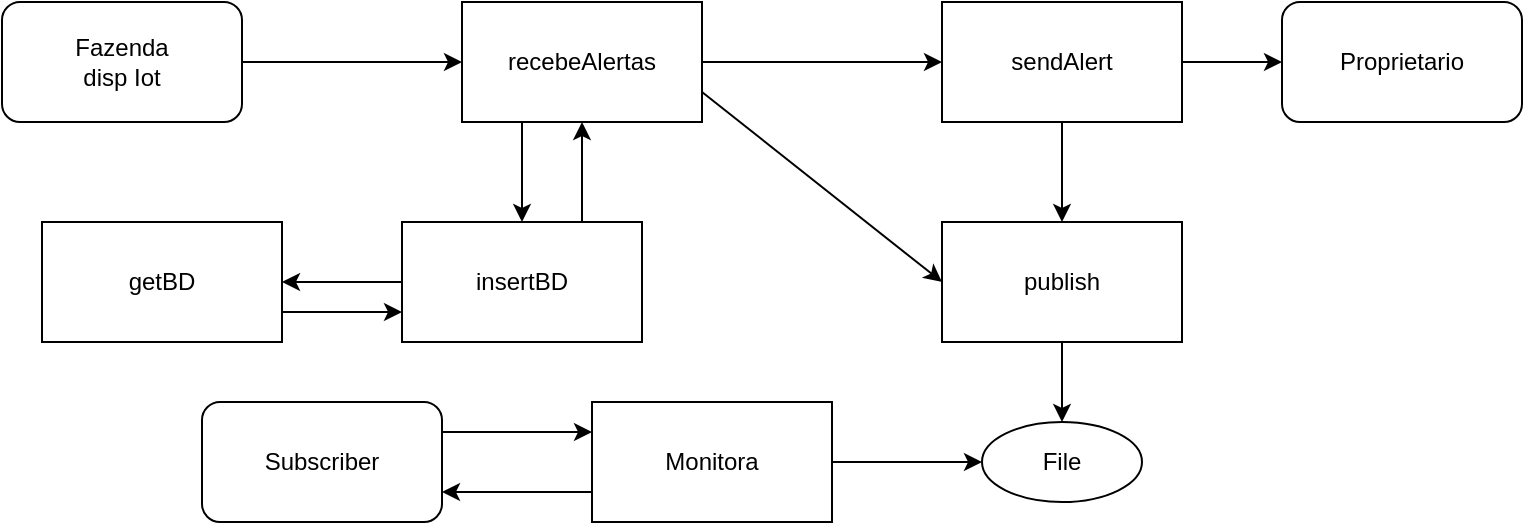 <mxfile version="12.1.0" type="device" pages="1"><diagram id="hzsYkGKiprta8bG05a4F" name="Page-1"><mxGraphModel dx="1408" dy="765" grid="1" gridSize="10" guides="1" tooltips="1" connect="1" arrows="1" fold="1" page="1" pageScale="1" pageWidth="850" pageHeight="1100" math="0" shadow="0"><root><mxCell id="0"/><mxCell id="1" parent="0"/><mxCell id="iZ66vAJpr_gegSQQ4uyG-3" value="recebeAlertas" style="rounded=0;whiteSpace=wrap;html=1;" vertex="1" parent="1"><mxGeometry x="240" y="30" width="120" height="60" as="geometry"/></mxCell><mxCell id="iZ66vAJpr_gegSQQ4uyG-4" value="" style="endArrow=classic;html=1;entryX=0;entryY=0.5;entryDx=0;entryDy=0;exitX=1;exitY=0.5;exitDx=0;exitDy=0;" edge="1" parent="1" source="iZ66vAJpr_gegSQQ4uyG-21" target="iZ66vAJpr_gegSQQ4uyG-3"><mxGeometry width="50" height="50" relative="1" as="geometry"><mxPoint x="170" y="60" as="sourcePoint"/><mxPoint x="230" y="60" as="targetPoint"/></mxGeometry></mxCell><mxCell id="iZ66vAJpr_gegSQQ4uyG-5" value="" style="endArrow=classic;html=1;exitX=0.25;exitY=1;exitDx=0;exitDy=0;entryX=0.5;entryY=0;entryDx=0;entryDy=0;" edge="1" parent="1" source="iZ66vAJpr_gegSQQ4uyG-3" target="iZ66vAJpr_gegSQQ4uyG-7"><mxGeometry width="50" height="50" relative="1" as="geometry"><mxPoint x="20" y="170" as="sourcePoint"/><mxPoint x="260" y="170" as="targetPoint"/></mxGeometry></mxCell><mxCell id="iZ66vAJpr_gegSQQ4uyG-7" value="insertBD" style="rounded=0;whiteSpace=wrap;html=1;" vertex="1" parent="1"><mxGeometry x="210" y="140" width="120" height="60" as="geometry"/></mxCell><mxCell id="iZ66vAJpr_gegSQQ4uyG-8" value="getBD" style="rounded=0;whiteSpace=wrap;html=1;" vertex="1" parent="1"><mxGeometry x="30" y="140" width="120" height="60" as="geometry"/></mxCell><mxCell id="iZ66vAJpr_gegSQQ4uyG-10" value="" style="endArrow=classic;html=1;exitX=0;exitY=0.5;exitDx=0;exitDy=0;entryX=1;entryY=0.5;entryDx=0;entryDy=0;" edge="1" parent="1" source="iZ66vAJpr_gegSQQ4uyG-7" target="iZ66vAJpr_gegSQQ4uyG-8"><mxGeometry width="50" height="50" relative="1" as="geometry"><mxPoint x="20" y="270" as="sourcePoint"/><mxPoint x="70" y="220" as="targetPoint"/></mxGeometry></mxCell><mxCell id="iZ66vAJpr_gegSQQ4uyG-11" value="" style="endArrow=classic;html=1;exitX=1;exitY=0.75;exitDx=0;exitDy=0;entryX=0;entryY=0.75;entryDx=0;entryDy=0;" edge="1" parent="1" source="iZ66vAJpr_gegSQQ4uyG-8" target="iZ66vAJpr_gegSQQ4uyG-7"><mxGeometry width="50" height="50" relative="1" as="geometry"><mxPoint x="20" y="270" as="sourcePoint"/><mxPoint x="70" y="220" as="targetPoint"/></mxGeometry></mxCell><mxCell id="iZ66vAJpr_gegSQQ4uyG-12" value="" style="endArrow=classic;html=1;exitX=0.75;exitY=0;exitDx=0;exitDy=0;entryX=0.5;entryY=1;entryDx=0;entryDy=0;" edge="1" parent="1" source="iZ66vAJpr_gegSQQ4uyG-7" target="iZ66vAJpr_gegSQQ4uyG-3"><mxGeometry width="50" height="50" relative="1" as="geometry"><mxPoint x="20" y="270" as="sourcePoint"/><mxPoint x="70" y="220" as="targetPoint"/></mxGeometry></mxCell><mxCell id="iZ66vAJpr_gegSQQ4uyG-13" value="sendAlert" style="rounded=0;whiteSpace=wrap;html=1;" vertex="1" parent="1"><mxGeometry x="480" y="30" width="120" height="60" as="geometry"/></mxCell><mxCell id="iZ66vAJpr_gegSQQ4uyG-14" value="publish" style="rounded=0;whiteSpace=wrap;html=1;" vertex="1" parent="1"><mxGeometry x="480" y="140" width="120" height="60" as="geometry"/></mxCell><mxCell id="iZ66vAJpr_gegSQQ4uyG-15" value="" style="endArrow=classic;html=1;exitX=1;exitY=0.5;exitDx=0;exitDy=0;" edge="1" parent="1" source="iZ66vAJpr_gegSQQ4uyG-3" target="iZ66vAJpr_gegSQQ4uyG-13"><mxGeometry width="50" height="50" relative="1" as="geometry"><mxPoint x="20" y="270" as="sourcePoint"/><mxPoint x="70" y="220" as="targetPoint"/></mxGeometry></mxCell><mxCell id="iZ66vAJpr_gegSQQ4uyG-16" value="" style="endArrow=classic;html=1;exitX=1;exitY=0.75;exitDx=0;exitDy=0;entryX=0;entryY=0.5;entryDx=0;entryDy=0;" edge="1" parent="1" source="iZ66vAJpr_gegSQQ4uyG-3" target="iZ66vAJpr_gegSQQ4uyG-14"><mxGeometry width="50" height="50" relative="1" as="geometry"><mxPoint x="20" y="270" as="sourcePoint"/><mxPoint x="70" y="220" as="targetPoint"/></mxGeometry></mxCell><mxCell id="iZ66vAJpr_gegSQQ4uyG-17" value="" style="endArrow=classic;html=1;exitX=0.5;exitY=1;exitDx=0;exitDy=0;entryX=0.5;entryY=0;entryDx=0;entryDy=0;" edge="1" parent="1" source="iZ66vAJpr_gegSQQ4uyG-13" target="iZ66vAJpr_gegSQQ4uyG-14"><mxGeometry width="50" height="50" relative="1" as="geometry"><mxPoint x="20" y="270" as="sourcePoint"/><mxPoint x="70" y="220" as="targetPoint"/></mxGeometry></mxCell><mxCell id="iZ66vAJpr_gegSQQ4uyG-20" value="" style="endArrow=classic;html=1;exitX=1;exitY=0.5;exitDx=0;exitDy=0;" edge="1" parent="1" source="iZ66vAJpr_gegSQQ4uyG-13" target="iZ66vAJpr_gegSQQ4uyG-22"><mxGeometry width="50" height="50" relative="1" as="geometry"><mxPoint x="20" y="540" as="sourcePoint"/><mxPoint x="70" y="490" as="targetPoint"/></mxGeometry></mxCell><mxCell id="iZ66vAJpr_gegSQQ4uyG-21" value="Fazenda&lt;br&gt;disp Iot" style="rounded=1;whiteSpace=wrap;html=1;" vertex="1" parent="1"><mxGeometry x="10" y="30" width="120" height="60" as="geometry"/></mxCell><mxCell id="iZ66vAJpr_gegSQQ4uyG-22" value="Proprietario" style="rounded=1;whiteSpace=wrap;html=1;" vertex="1" parent="1"><mxGeometry x="650" y="30" width="120" height="60" as="geometry"/></mxCell><mxCell id="iZ66vAJpr_gegSQQ4uyG-23" value="Subscriber" style="rounded=1;whiteSpace=wrap;html=1;" vertex="1" parent="1"><mxGeometry x="110" y="230" width="120" height="60" as="geometry"/></mxCell><mxCell id="iZ66vAJpr_gegSQQ4uyG-24" value="File" style="ellipse;whiteSpace=wrap;html=1;" vertex="1" parent="1"><mxGeometry x="500" y="240" width="80" height="40" as="geometry"/></mxCell><mxCell id="iZ66vAJpr_gegSQQ4uyG-25" value="" style="endArrow=classic;html=1;exitX=0.5;exitY=1;exitDx=0;exitDy=0;" edge="1" parent="1" source="iZ66vAJpr_gegSQQ4uyG-14" target="iZ66vAJpr_gegSQQ4uyG-24"><mxGeometry width="50" height="50" relative="1" as="geometry"><mxPoint x="10" y="430" as="sourcePoint"/><mxPoint x="60" y="380" as="targetPoint"/></mxGeometry></mxCell><mxCell id="iZ66vAJpr_gegSQQ4uyG-26" value="Monitora" style="rounded=0;whiteSpace=wrap;html=1;" vertex="1" parent="1"><mxGeometry x="305" y="230" width="120" height="60" as="geometry"/></mxCell><mxCell id="iZ66vAJpr_gegSQQ4uyG-27" value="" style="endArrow=classic;html=1;exitX=1;exitY=0.5;exitDx=0;exitDy=0;" edge="1" parent="1" source="iZ66vAJpr_gegSQQ4uyG-26" target="iZ66vAJpr_gegSQQ4uyG-24"><mxGeometry width="50" height="50" relative="1" as="geometry"><mxPoint x="10" y="360" as="sourcePoint"/><mxPoint x="60" y="310" as="targetPoint"/></mxGeometry></mxCell><mxCell id="iZ66vAJpr_gegSQQ4uyG-28" value="" style="endArrow=classic;html=1;exitX=1;exitY=0.25;exitDx=0;exitDy=0;entryX=0;entryY=0.25;entryDx=0;entryDy=0;" edge="1" parent="1" source="iZ66vAJpr_gegSQQ4uyG-23" target="iZ66vAJpr_gegSQQ4uyG-26"><mxGeometry width="50" height="50" relative="1" as="geometry"><mxPoint x="10" y="360" as="sourcePoint"/><mxPoint x="60" y="310" as="targetPoint"/></mxGeometry></mxCell><mxCell id="iZ66vAJpr_gegSQQ4uyG-29" value="" style="endArrow=classic;html=1;entryX=1;entryY=0.75;entryDx=0;entryDy=0;exitX=0;exitY=0.75;exitDx=0;exitDy=0;" edge="1" parent="1" source="iZ66vAJpr_gegSQQ4uyG-26" target="iZ66vAJpr_gegSQQ4uyG-23"><mxGeometry width="50" height="50" relative="1" as="geometry"><mxPoint x="10" y="360" as="sourcePoint"/><mxPoint x="60" y="310" as="targetPoint"/></mxGeometry></mxCell></root></mxGraphModel></diagram></mxfile>